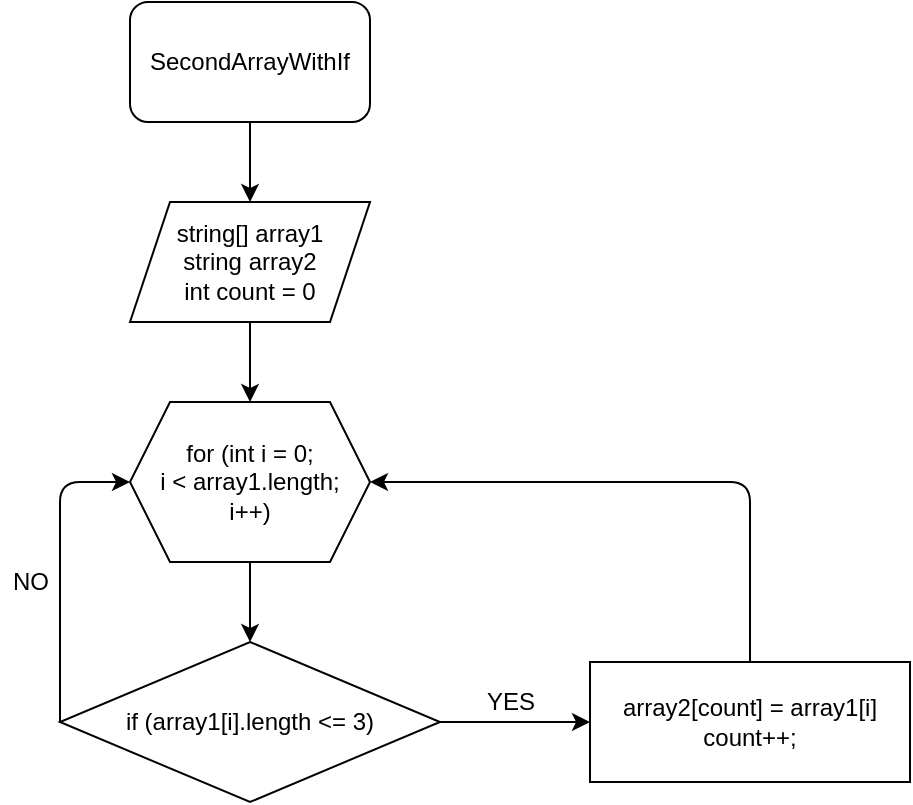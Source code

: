<mxfile>
    <diagram id="T8_5OYGmsXgLoMvZ2YUL" name="Страница 1">
        <mxGraphModel dx="1204" dy="517" grid="1" gridSize="10" guides="1" tooltips="1" connect="1" arrows="1" fold="1" page="1" pageScale="1" pageWidth="827" pageHeight="1169" math="0" shadow="0">
            <root>
                <mxCell id="0"/>
                <mxCell id="1" parent="0"/>
                <mxCell id="11" style="edgeStyle=none;html=1;exitX=0.5;exitY=1;exitDx=0;exitDy=0;entryX=0.5;entryY=0;entryDx=0;entryDy=0;" edge="1" parent="1" source="2" target="3">
                    <mxGeometry relative="1" as="geometry"/>
                </mxCell>
                <mxCell id="2" value="SecondArrayWithIf" style="rounded=1;whiteSpace=wrap;html=1;" vertex="1" parent="1">
                    <mxGeometry x="340" y="10" width="120" height="60" as="geometry"/>
                </mxCell>
                <mxCell id="12" style="edgeStyle=none;html=1;exitX=0.5;exitY=1;exitDx=0;exitDy=0;entryX=0.5;entryY=0;entryDx=0;entryDy=0;" edge="1" parent="1" source="3" target="4">
                    <mxGeometry relative="1" as="geometry"/>
                </mxCell>
                <mxCell id="3" value="string[] array1&lt;br&gt;string array2&lt;br&gt;int count = 0" style="shape=parallelogram;perimeter=parallelogramPerimeter;whiteSpace=wrap;html=1;fixedSize=1;" vertex="1" parent="1">
                    <mxGeometry x="340" y="110" width="120" height="60" as="geometry"/>
                </mxCell>
                <mxCell id="13" style="edgeStyle=none;html=1;exitX=0.5;exitY=1;exitDx=0;exitDy=0;" edge="1" parent="1" source="4" target="5">
                    <mxGeometry relative="1" as="geometry"/>
                </mxCell>
                <mxCell id="4" value="for (int i = 0;&lt;br&gt;i &amp;lt; array1.length;&lt;br&gt;i++)" style="shape=hexagon;perimeter=hexagonPerimeter2;whiteSpace=wrap;html=1;fixedSize=1;" vertex="1" parent="1">
                    <mxGeometry x="340" y="210" width="120" height="80" as="geometry"/>
                </mxCell>
                <mxCell id="8" style="edgeStyle=none;html=1;exitX=1;exitY=0.5;exitDx=0;exitDy=0;" edge="1" parent="1" source="5">
                    <mxGeometry relative="1" as="geometry">
                        <mxPoint x="570" y="370" as="targetPoint"/>
                    </mxGeometry>
                </mxCell>
                <mxCell id="15" style="edgeStyle=none;html=1;exitX=0;exitY=0.5;exitDx=0;exitDy=0;entryX=0;entryY=0.5;entryDx=0;entryDy=0;" edge="1" parent="1" source="5" target="4">
                    <mxGeometry relative="1" as="geometry">
                        <Array as="points">
                            <mxPoint x="305" y="250"/>
                        </Array>
                    </mxGeometry>
                </mxCell>
                <mxCell id="5" value="if (array1[i].length &amp;lt;= 3)" style="rhombus;whiteSpace=wrap;html=1;" vertex="1" parent="1">
                    <mxGeometry x="305" y="330" width="190" height="80" as="geometry"/>
                </mxCell>
                <mxCell id="7" value="NO" style="text;html=1;align=center;verticalAlign=middle;resizable=0;points=[];autosize=1;strokeColor=none;fillColor=none;" vertex="1" parent="1">
                    <mxGeometry x="275" y="290" width="30" height="20" as="geometry"/>
                </mxCell>
                <mxCell id="9" value="YES" style="text;html=1;align=center;verticalAlign=middle;resizable=0;points=[];autosize=1;strokeColor=none;fillColor=none;" vertex="1" parent="1">
                    <mxGeometry x="510" y="350" width="40" height="20" as="geometry"/>
                </mxCell>
                <mxCell id="14" style="edgeStyle=none;html=1;exitX=0.5;exitY=0;exitDx=0;exitDy=0;entryX=1;entryY=0.5;entryDx=0;entryDy=0;" edge="1" parent="1" source="10" target="4">
                    <mxGeometry relative="1" as="geometry">
                        <mxPoint x="650" y="240" as="targetPoint"/>
                        <Array as="points">
                            <mxPoint x="650" y="250"/>
                        </Array>
                    </mxGeometry>
                </mxCell>
                <mxCell id="10" value="array2[count] = array1[i]&lt;br&gt;count++;" style="rounded=0;whiteSpace=wrap;html=1;" vertex="1" parent="1">
                    <mxGeometry x="570" y="340" width="160" height="60" as="geometry"/>
                </mxCell>
            </root>
        </mxGraphModel>
    </diagram>
</mxfile>
